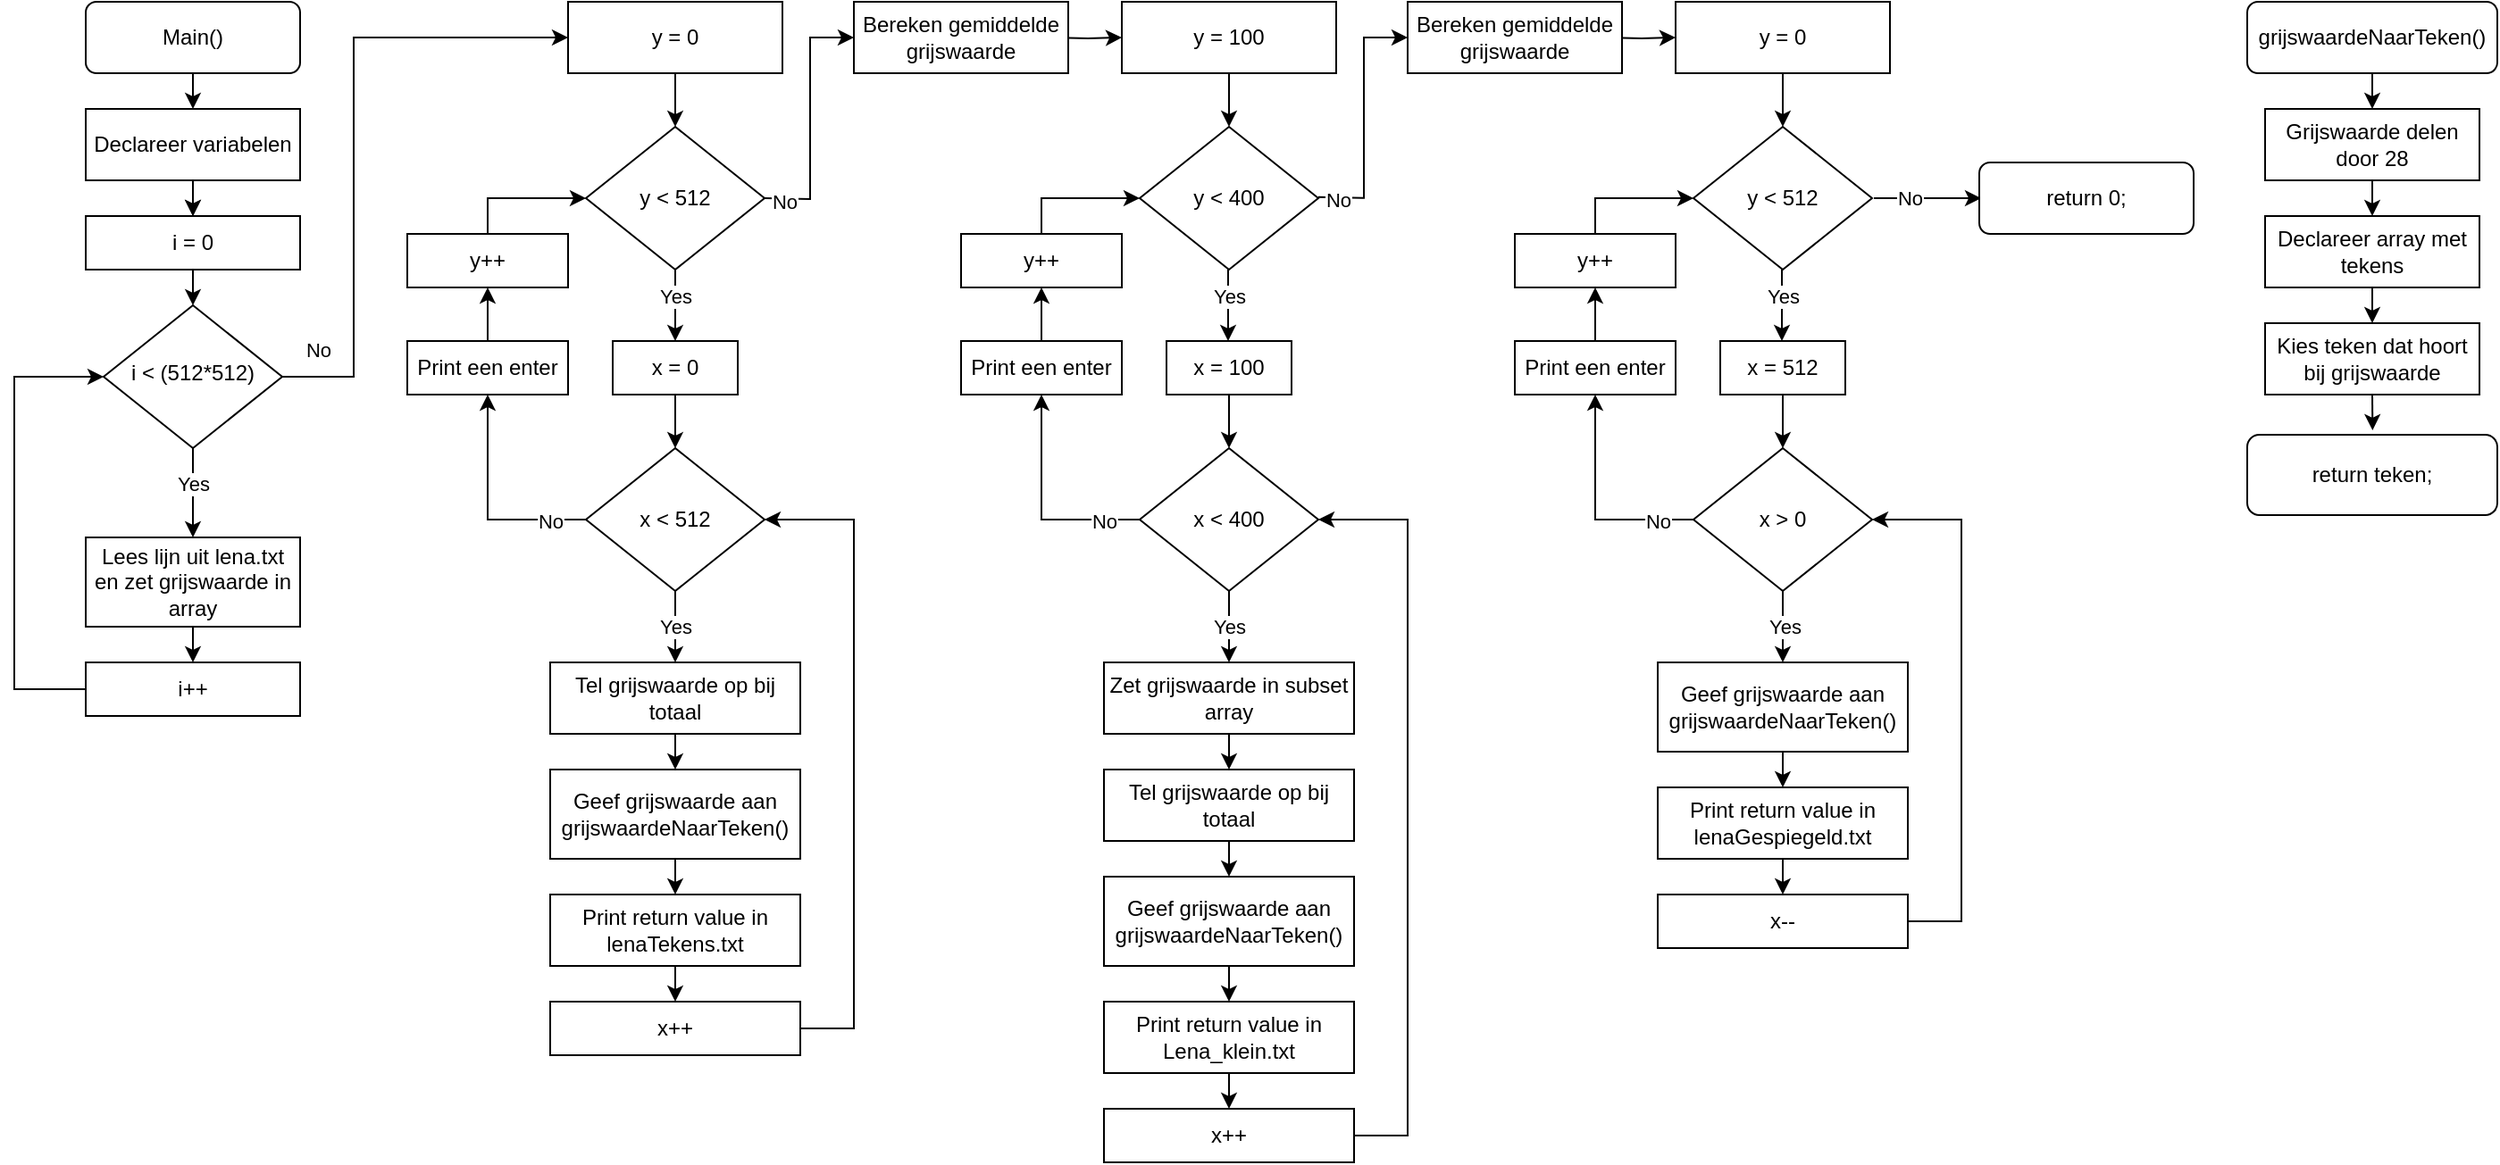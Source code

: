 <mxfile version="15.4.0" type="device"><diagram id="C5RBs43oDa-KdzZeNtuy" name="Page-1"><mxGraphModel dx="1487" dy="696" grid="1" gridSize="10" guides="1" tooltips="1" connect="1" arrows="1" fold="1" page="1" pageScale="1" pageWidth="827" pageHeight="1169" math="0" shadow="0"><root><mxCell id="WIyWlLk6GJQsqaUBKTNV-0"/><mxCell id="WIyWlLk6GJQsqaUBKTNV-1" parent="WIyWlLk6GJQsqaUBKTNV-0"/><mxCell id="X33FkrJ2hZKTqZkcmsgy-4" style="edgeStyle=orthogonalEdgeStyle;rounded=0;orthogonalLoop=1;jettySize=auto;html=1;exitX=0.5;exitY=1;exitDx=0;exitDy=0;entryX=0.5;entryY=0;entryDx=0;entryDy=0;" parent="WIyWlLk6GJQsqaUBKTNV-1" source="WIyWlLk6GJQsqaUBKTNV-3" target="X33FkrJ2hZKTqZkcmsgy-0" edge="1"><mxGeometry relative="1" as="geometry"/></mxCell><mxCell id="WIyWlLk6GJQsqaUBKTNV-3" value="Main()" style="rounded=1;whiteSpace=wrap;html=1;fontSize=12;glass=0;strokeWidth=1;shadow=0;" parent="WIyWlLk6GJQsqaUBKTNV-1" vertex="1"><mxGeometry x="160" y="10" width="120" height="40" as="geometry"/></mxCell><mxCell id="WIyWlLk6GJQsqaUBKTNV-6" value="i &amp;lt; (512*512)" style="rhombus;whiteSpace=wrap;html=1;shadow=0;fontFamily=Helvetica;fontSize=12;align=center;strokeWidth=1;spacing=6;spacingTop=-4;" parent="WIyWlLk6GJQsqaUBKTNV-1" vertex="1"><mxGeometry x="170" y="180" width="100" height="80" as="geometry"/></mxCell><mxCell id="X33FkrJ2hZKTqZkcmsgy-5" style="edgeStyle=orthogonalEdgeStyle;rounded=0;orthogonalLoop=1;jettySize=auto;html=1;exitX=0.5;exitY=1;exitDx=0;exitDy=0;entryX=0.5;entryY=0;entryDx=0;entryDy=0;" parent="WIyWlLk6GJQsqaUBKTNV-1" source="X33FkrJ2hZKTqZkcmsgy-0" edge="1"><mxGeometry relative="1" as="geometry"><mxPoint x="220" y="130" as="targetPoint"/></mxGeometry></mxCell><mxCell id="X33FkrJ2hZKTqZkcmsgy-0" value="Declareer variabelen" style="rounded=0;whiteSpace=wrap;html=1;" parent="WIyWlLk6GJQsqaUBKTNV-1" vertex="1"><mxGeometry x="160" y="70" width="120" height="40" as="geometry"/></mxCell><mxCell id="LI-frWaS5Mnc4wZ2a3xA-7" style="edgeStyle=orthogonalEdgeStyle;rounded=0;orthogonalLoop=1;jettySize=auto;html=1;exitX=0.5;exitY=1;exitDx=0;exitDy=0;entryX=0.5;entryY=0;entryDx=0;entryDy=0;" parent="WIyWlLk6GJQsqaUBKTNV-1" target="LI-frWaS5Mnc4wZ2a3xA-6" edge="1"><mxGeometry relative="1" as="geometry"><mxPoint x="220" y="110" as="sourcePoint"/></mxGeometry></mxCell><mxCell id="X33FkrJ2hZKTqZkcmsgy-16" style="edgeStyle=orthogonalEdgeStyle;rounded=0;orthogonalLoop=1;jettySize=auto;html=1;exitX=0;exitY=0.5;exitDx=0;exitDy=0;entryX=0;entryY=0.5;entryDx=0;entryDy=0;" parent="WIyWlLk6GJQsqaUBKTNV-1" source="X33FkrJ2hZKTqZkcmsgy-19" target="WIyWlLk6GJQsqaUBKTNV-6" edge="1"><mxGeometry relative="1" as="geometry"><mxPoint x="120" y="220" as="targetPoint"/><Array as="points"><mxPoint x="120" y="395"/><mxPoint x="120" y="220"/></Array></mxGeometry></mxCell><mxCell id="X33FkrJ2hZKTqZkcmsgy-20" style="edgeStyle=orthogonalEdgeStyle;rounded=0;orthogonalLoop=1;jettySize=auto;html=1;exitX=0.5;exitY=1;exitDx=0;exitDy=0;entryX=0.5;entryY=0;entryDx=0;entryDy=0;" parent="WIyWlLk6GJQsqaUBKTNV-1" source="X33FkrJ2hZKTqZkcmsgy-7" target="X33FkrJ2hZKTqZkcmsgy-19" edge="1"><mxGeometry relative="1" as="geometry"/></mxCell><mxCell id="X33FkrJ2hZKTqZkcmsgy-7" value="Lees lijn uit lena.txt en zet grijswaarde in array" style="rounded=0;whiteSpace=wrap;html=1;" parent="WIyWlLk6GJQsqaUBKTNV-1" vertex="1"><mxGeometry x="160" y="310" width="120" height="50" as="geometry"/></mxCell><mxCell id="X33FkrJ2hZKTqZkcmsgy-14" value="" style="endArrow=classic;html=1;rounded=0;edgeStyle=orthogonalEdgeStyle;entryX=0.5;entryY=0;entryDx=0;entryDy=0;exitX=0.5;exitY=1;exitDx=0;exitDy=0;" parent="WIyWlLk6GJQsqaUBKTNV-1" source="WIyWlLk6GJQsqaUBKTNV-6" target="X33FkrJ2hZKTqZkcmsgy-7" edge="1"><mxGeometry relative="1" as="geometry"><mxPoint x="130" y="290" as="sourcePoint"/><mxPoint x="230" y="290" as="targetPoint"/><Array as="points"/></mxGeometry></mxCell><mxCell id="X33FkrJ2hZKTqZkcmsgy-15" value="Yes" style="edgeLabel;resizable=0;html=1;align=center;verticalAlign=middle;" parent="X33FkrJ2hZKTqZkcmsgy-14" connectable="0" vertex="1"><mxGeometry relative="1" as="geometry"><mxPoint y="-5" as="offset"/></mxGeometry></mxCell><mxCell id="X33FkrJ2hZKTqZkcmsgy-19" value="i++" style="rounded=0;whiteSpace=wrap;html=1;" parent="WIyWlLk6GJQsqaUBKTNV-1" vertex="1"><mxGeometry x="160" y="380" width="120" height="30" as="geometry"/></mxCell><mxCell id="X33FkrJ2hZKTqZkcmsgy-24" value="y &amp;lt; 512" style="rhombus;whiteSpace=wrap;html=1;" parent="WIyWlLk6GJQsqaUBKTNV-1" vertex="1"><mxGeometry x="440" y="80" width="100" height="80" as="geometry"/></mxCell><mxCell id="X33FkrJ2hZKTqZkcmsgy-26" value="x &amp;lt; 512" style="rhombus;whiteSpace=wrap;html=1;" parent="WIyWlLk6GJQsqaUBKTNV-1" vertex="1"><mxGeometry x="440" y="260" width="100" height="80" as="geometry"/></mxCell><mxCell id="X33FkrJ2hZKTqZkcmsgy-27" value="" style="endArrow=classic;html=1;rounded=0;edgeStyle=orthogonalEdgeStyle;exitX=0.5;exitY=1;exitDx=0;exitDy=0;entryX=0.5;entryY=0;entryDx=0;entryDy=0;" parent="WIyWlLk6GJQsqaUBKTNV-1" source="X33FkrJ2hZKTqZkcmsgy-24" edge="1" target="9_YysTk1OAFGj3UEoxvX-0"><mxGeometry relative="1" as="geometry"><mxPoint x="489.41" y="170" as="sourcePoint"/><mxPoint x="489" y="190" as="targetPoint"/><Array as="points"/></mxGeometry></mxCell><mxCell id="X33FkrJ2hZKTqZkcmsgy-28" value="Yes" style="edgeLabel;resizable=0;html=1;align=center;verticalAlign=middle;" parent="X33FkrJ2hZKTqZkcmsgy-27" connectable="0" vertex="1"><mxGeometry relative="1" as="geometry"><mxPoint y="-5" as="offset"/></mxGeometry></mxCell><mxCell id="X33FkrJ2hZKTqZkcmsgy-33" style="edgeStyle=orthogonalEdgeStyle;rounded=0;orthogonalLoop=1;jettySize=auto;html=1;exitX=0.5;exitY=1;exitDx=0;exitDy=0;entryX=0.5;entryY=0;entryDx=0;entryDy=0;" parent="WIyWlLk6GJQsqaUBKTNV-1" source="X33FkrJ2hZKTqZkcmsgy-29" edge="1"><mxGeometry relative="1" as="geometry"><mxPoint x="490" y="440" as="targetPoint"/></mxGeometry></mxCell><mxCell id="X33FkrJ2hZKTqZkcmsgy-29" value="Tel grijswaarde op bij totaal" style="rounded=0;whiteSpace=wrap;html=1;" parent="WIyWlLk6GJQsqaUBKTNV-1" vertex="1"><mxGeometry x="420" y="380" width="140" height="40" as="geometry"/></mxCell><mxCell id="X33FkrJ2hZKTqZkcmsgy-35" style="edgeStyle=orthogonalEdgeStyle;rounded=0;orthogonalLoop=1;jettySize=auto;html=1;exitX=0.5;exitY=1;exitDx=0;exitDy=0;entryX=0.5;entryY=0;entryDx=0;entryDy=0;" parent="WIyWlLk6GJQsqaUBKTNV-1" target="X33FkrJ2hZKTqZkcmsgy-34" edge="1"><mxGeometry relative="1" as="geometry"><mxPoint x="490" y="490" as="sourcePoint"/></mxGeometry></mxCell><mxCell id="X33FkrJ2hZKTqZkcmsgy-30" value="Geef grijswaarde aan grijswaardeNaarTeken()" style="rounded=0;whiteSpace=wrap;html=1;" parent="WIyWlLk6GJQsqaUBKTNV-1" vertex="1"><mxGeometry x="420" y="440" width="140" height="50" as="geometry"/></mxCell><mxCell id="X33FkrJ2hZKTqZkcmsgy-37" style="edgeStyle=orthogonalEdgeStyle;rounded=0;orthogonalLoop=1;jettySize=auto;html=1;exitX=0.5;exitY=1;exitDx=0;exitDy=0;entryX=0.5;entryY=0;entryDx=0;entryDy=0;" parent="WIyWlLk6GJQsqaUBKTNV-1" source="X33FkrJ2hZKTqZkcmsgy-34" target="X33FkrJ2hZKTqZkcmsgy-36" edge="1"><mxGeometry relative="1" as="geometry"/></mxCell><mxCell id="X33FkrJ2hZKTqZkcmsgy-34" value="Print return value in lenaTekens.txt" style="rounded=0;whiteSpace=wrap;html=1;" parent="WIyWlLk6GJQsqaUBKTNV-1" vertex="1"><mxGeometry x="420" y="510" width="140" height="40" as="geometry"/></mxCell><mxCell id="X33FkrJ2hZKTqZkcmsgy-38" style="edgeStyle=orthogonalEdgeStyle;rounded=0;orthogonalLoop=1;jettySize=auto;html=1;exitX=1;exitY=0.5;exitDx=0;exitDy=0;entryX=1;entryY=0.5;entryDx=0;entryDy=0;" parent="WIyWlLk6GJQsqaUBKTNV-1" source="X33FkrJ2hZKTqZkcmsgy-36" target="X33FkrJ2hZKTqZkcmsgy-26" edge="1"><mxGeometry relative="1" as="geometry"><Array as="points"><mxPoint x="590" y="585"/><mxPoint x="590" y="300"/></Array></mxGeometry></mxCell><mxCell id="X33FkrJ2hZKTqZkcmsgy-36" value="x++" style="rounded=0;whiteSpace=wrap;html=1;" parent="WIyWlLk6GJQsqaUBKTNV-1" vertex="1"><mxGeometry x="420" y="570" width="140" height="30" as="geometry"/></mxCell><mxCell id="X33FkrJ2hZKTqZkcmsgy-39" value="" style="endArrow=classic;html=1;rounded=0;edgeStyle=orthogonalEdgeStyle;exitX=0.5;exitY=1;exitDx=0;exitDy=0;entryX=0.5;entryY=0;entryDx=0;entryDy=0;" parent="WIyWlLk6GJQsqaUBKTNV-1" source="X33FkrJ2hZKTqZkcmsgy-26" target="X33FkrJ2hZKTqZkcmsgy-29" edge="1"><mxGeometry relative="1" as="geometry"><mxPoint x="390" y="370" as="sourcePoint"/><mxPoint x="490" y="370" as="targetPoint"/><Array as="points"/></mxGeometry></mxCell><mxCell id="X33FkrJ2hZKTqZkcmsgy-40" value="Yes" style="edgeLabel;resizable=0;html=1;align=center;verticalAlign=middle;" parent="X33FkrJ2hZKTqZkcmsgy-39" connectable="0" vertex="1"><mxGeometry relative="1" as="geometry"/></mxCell><mxCell id="9_YysTk1OAFGj3UEoxvX-1" style="edgeStyle=orthogonalEdgeStyle;rounded=0;orthogonalLoop=1;jettySize=auto;html=1;exitX=0.5;exitY=0;exitDx=0;exitDy=0;entryX=0.5;entryY=1;entryDx=0;entryDy=0;" edge="1" parent="WIyWlLk6GJQsqaUBKTNV-1" source="X33FkrJ2hZKTqZkcmsgy-46" target="X33FkrJ2hZKTqZkcmsgy-50"><mxGeometry relative="1" as="geometry"/></mxCell><mxCell id="X33FkrJ2hZKTqZkcmsgy-46" value="Print een enter" style="rounded=0;whiteSpace=wrap;html=1;" parent="WIyWlLk6GJQsqaUBKTNV-1" vertex="1"><mxGeometry x="340" y="200" width="90" height="30" as="geometry"/></mxCell><mxCell id="X33FkrJ2hZKTqZkcmsgy-47" value="" style="endArrow=classic;html=1;rounded=0;edgeStyle=orthogonalEdgeStyle;entryX=0.5;entryY=1;entryDx=0;entryDy=0;exitX=0;exitY=0.5;exitDx=0;exitDy=0;" parent="WIyWlLk6GJQsqaUBKTNV-1" source="X33FkrJ2hZKTqZkcmsgy-26" target="X33FkrJ2hZKTqZkcmsgy-46" edge="1"><mxGeometry relative="1" as="geometry"><mxPoint x="320" y="320" as="sourcePoint"/><mxPoint x="415" y="270" as="targetPoint"/></mxGeometry></mxCell><mxCell id="X33FkrJ2hZKTqZkcmsgy-48" value="No" style="edgeLabel;resizable=0;html=1;align=center;verticalAlign=middle;" parent="X33FkrJ2hZKTqZkcmsgy-47" connectable="0" vertex="1"><mxGeometry relative="1" as="geometry"><mxPoint x="35" y="8" as="offset"/></mxGeometry></mxCell><mxCell id="9_YysTk1OAFGj3UEoxvX-2" style="edgeStyle=orthogonalEdgeStyle;rounded=0;orthogonalLoop=1;jettySize=auto;html=1;exitX=0.5;exitY=0;exitDx=0;exitDy=0;entryX=0;entryY=0.5;entryDx=0;entryDy=0;" edge="1" parent="WIyWlLk6GJQsqaUBKTNV-1" source="X33FkrJ2hZKTqZkcmsgy-50" target="X33FkrJ2hZKTqZkcmsgy-24"><mxGeometry relative="1" as="geometry"><Array as="points"><mxPoint x="385" y="120"/></Array></mxGeometry></mxCell><mxCell id="X33FkrJ2hZKTqZkcmsgy-50" value="y++" style="rounded=0;whiteSpace=wrap;html=1;" parent="WIyWlLk6GJQsqaUBKTNV-1" vertex="1"><mxGeometry x="340" y="140" width="90" height="30" as="geometry"/></mxCell><mxCell id="LI-frWaS5Mnc4wZ2a3xA-3" style="edgeStyle=orthogonalEdgeStyle;rounded=0;orthogonalLoop=1;jettySize=auto;html=1;exitX=1;exitY=0.5;exitDx=0;exitDy=0;entryX=0;entryY=0.5;entryDx=0;entryDy=0;" parent="WIyWlLk6GJQsqaUBKTNV-1" target="X33FkrJ2hZKTqZkcmsgy-79" edge="1"><mxGeometry relative="1" as="geometry"><mxPoint x="700" y="30" as="sourcePoint"/></mxGeometry></mxCell><mxCell id="X33FkrJ2hZKTqZkcmsgy-51" value="Bereken gemiddelde grijswaarde" style="rounded=0;whiteSpace=wrap;html=1;" parent="WIyWlLk6GJQsqaUBKTNV-1" vertex="1"><mxGeometry x="590" y="10" width="120" height="40" as="geometry"/></mxCell><mxCell id="X33FkrJ2hZKTqZkcmsgy-53" value="" style="endArrow=classic;html=1;rounded=0;edgeStyle=orthogonalEdgeStyle;entryX=0;entryY=0.5;entryDx=0;entryDy=0;" parent="WIyWlLk6GJQsqaUBKTNV-1" target="X33FkrJ2hZKTqZkcmsgy-51" edge="1"><mxGeometry relative="1" as="geometry"><mxPoint x="540" y="120" as="sourcePoint"/><mxPoint x="590.0" y="90.59" as="targetPoint"/></mxGeometry></mxCell><mxCell id="X33FkrJ2hZKTqZkcmsgy-54" value="No" style="edgeLabel;resizable=0;html=1;align=center;verticalAlign=middle;" parent="X33FkrJ2hZKTqZkcmsgy-53" connectable="0" vertex="1"><mxGeometry relative="1" as="geometry"><mxPoint x="-15" y="46" as="offset"/></mxGeometry></mxCell><mxCell id="X33FkrJ2hZKTqZkcmsgy-57" value="y &amp;lt; 400" style="rhombus;whiteSpace=wrap;html=1;" parent="WIyWlLk6GJQsqaUBKTNV-1" vertex="1"><mxGeometry x="750" y="80" width="100" height="80" as="geometry"/></mxCell><mxCell id="X33FkrJ2hZKTqZkcmsgy-58" value="x &amp;lt; 400" style="rhombus;whiteSpace=wrap;html=1;" parent="WIyWlLk6GJQsqaUBKTNV-1" vertex="1"><mxGeometry x="750" y="260" width="100" height="80" as="geometry"/></mxCell><mxCell id="X33FkrJ2hZKTqZkcmsgy-61" style="edgeStyle=orthogonalEdgeStyle;rounded=0;orthogonalLoop=1;jettySize=auto;html=1;exitX=0.5;exitY=1;exitDx=0;exitDy=0;entryX=0.5;entryY=0;entryDx=0;entryDy=0;" parent="WIyWlLk6GJQsqaUBKTNV-1" source="X33FkrJ2hZKTqZkcmsgy-62" edge="1"><mxGeometry relative="1" as="geometry"><mxPoint x="800" y="500" as="targetPoint"/></mxGeometry></mxCell><mxCell id="X33FkrJ2hZKTqZkcmsgy-62" value="Tel grijswaarde op bij totaal" style="rounded=0;whiteSpace=wrap;html=1;" parent="WIyWlLk6GJQsqaUBKTNV-1" vertex="1"><mxGeometry x="730" y="440" width="140" height="40" as="geometry"/></mxCell><mxCell id="X33FkrJ2hZKTqZkcmsgy-63" style="edgeStyle=orthogonalEdgeStyle;rounded=0;orthogonalLoop=1;jettySize=auto;html=1;exitX=0.5;exitY=1;exitDx=0;exitDy=0;entryX=0.5;entryY=0;entryDx=0;entryDy=0;" parent="WIyWlLk6GJQsqaUBKTNV-1" target="X33FkrJ2hZKTqZkcmsgy-66" edge="1"><mxGeometry relative="1" as="geometry"><mxPoint x="800" y="550" as="sourcePoint"/></mxGeometry></mxCell><mxCell id="X33FkrJ2hZKTqZkcmsgy-64" value="Geef grijswaarde aan grijswaardeNaarTeken()" style="rounded=0;whiteSpace=wrap;html=1;" parent="WIyWlLk6GJQsqaUBKTNV-1" vertex="1"><mxGeometry x="730" y="500" width="140" height="50" as="geometry"/></mxCell><mxCell id="X33FkrJ2hZKTqZkcmsgy-65" style="edgeStyle=orthogonalEdgeStyle;rounded=0;orthogonalLoop=1;jettySize=auto;html=1;exitX=0.5;exitY=1;exitDx=0;exitDy=0;entryX=0.5;entryY=0;entryDx=0;entryDy=0;" parent="WIyWlLk6GJQsqaUBKTNV-1" source="X33FkrJ2hZKTqZkcmsgy-66" target="X33FkrJ2hZKTqZkcmsgy-68" edge="1"><mxGeometry relative="1" as="geometry"/></mxCell><mxCell id="X33FkrJ2hZKTqZkcmsgy-66" value="Print return value in Lena_klein.txt" style="rounded=0;whiteSpace=wrap;html=1;" parent="WIyWlLk6GJQsqaUBKTNV-1" vertex="1"><mxGeometry x="730" y="570" width="140" height="40" as="geometry"/></mxCell><mxCell id="X33FkrJ2hZKTqZkcmsgy-67" style="edgeStyle=orthogonalEdgeStyle;rounded=0;orthogonalLoop=1;jettySize=auto;html=1;exitX=1;exitY=0.5;exitDx=0;exitDy=0;entryX=1;entryY=0.5;entryDx=0;entryDy=0;" parent="WIyWlLk6GJQsqaUBKTNV-1" source="X33FkrJ2hZKTqZkcmsgy-68" target="X33FkrJ2hZKTqZkcmsgy-58" edge="1"><mxGeometry relative="1" as="geometry"><Array as="points"><mxPoint x="900" y="645"/><mxPoint x="900" y="300"/></Array></mxGeometry></mxCell><mxCell id="X33FkrJ2hZKTqZkcmsgy-68" value="x++" style="rounded=0;whiteSpace=wrap;html=1;" parent="WIyWlLk6GJQsqaUBKTNV-1" vertex="1"><mxGeometry x="730" y="630" width="140" height="30" as="geometry"/></mxCell><mxCell id="X33FkrJ2hZKTqZkcmsgy-69" value="" style="endArrow=classic;html=1;rounded=0;edgeStyle=orthogonalEdgeStyle;exitX=0.5;exitY=1;exitDx=0;exitDy=0;entryX=0.5;entryY=0;entryDx=0;entryDy=0;" parent="WIyWlLk6GJQsqaUBKTNV-1" source="X33FkrJ2hZKTqZkcmsgy-58" target="X33FkrJ2hZKTqZkcmsgy-81" edge="1"><mxGeometry relative="1" as="geometry"><mxPoint x="700" y="370" as="sourcePoint"/><mxPoint x="800" y="370" as="targetPoint"/><Array as="points"/></mxGeometry></mxCell><mxCell id="X33FkrJ2hZKTqZkcmsgy-70" value="Yes" style="edgeLabel;resizable=0;html=1;align=center;verticalAlign=middle;" parent="X33FkrJ2hZKTqZkcmsgy-69" connectable="0" vertex="1"><mxGeometry relative="1" as="geometry"/></mxCell><mxCell id="9_YysTk1OAFGj3UEoxvX-9" style="edgeStyle=orthogonalEdgeStyle;rounded=0;orthogonalLoop=1;jettySize=auto;html=1;exitX=0.5;exitY=0;exitDx=0;exitDy=0;entryX=0.5;entryY=1;entryDx=0;entryDy=0;" edge="1" parent="WIyWlLk6GJQsqaUBKTNV-1" source="X33FkrJ2hZKTqZkcmsgy-72" target="X33FkrJ2hZKTqZkcmsgy-75"><mxGeometry relative="1" as="geometry"/></mxCell><mxCell id="X33FkrJ2hZKTqZkcmsgy-72" value="Print een enter" style="rounded=0;whiteSpace=wrap;html=1;" parent="WIyWlLk6GJQsqaUBKTNV-1" vertex="1"><mxGeometry x="650" y="200" width="90" height="30" as="geometry"/></mxCell><mxCell id="X33FkrJ2hZKTqZkcmsgy-73" value="" style="endArrow=classic;html=1;rounded=0;edgeStyle=orthogonalEdgeStyle;entryX=0.5;entryY=1;entryDx=0;entryDy=0;exitX=0;exitY=0.5;exitDx=0;exitDy=0;" parent="WIyWlLk6GJQsqaUBKTNV-1" source="X33FkrJ2hZKTqZkcmsgy-58" target="X33FkrJ2hZKTqZkcmsgy-72" edge="1"><mxGeometry relative="1" as="geometry"><mxPoint x="630" y="320" as="sourcePoint"/><mxPoint x="730" y="320" as="targetPoint"/></mxGeometry></mxCell><mxCell id="X33FkrJ2hZKTqZkcmsgy-74" value="No" style="edgeLabel;resizable=0;html=1;align=center;verticalAlign=middle;" parent="X33FkrJ2hZKTqZkcmsgy-73" connectable="0" vertex="1"><mxGeometry relative="1" as="geometry"><mxPoint x="35" y="8" as="offset"/></mxGeometry></mxCell><mxCell id="9_YysTk1OAFGj3UEoxvX-10" style="edgeStyle=orthogonalEdgeStyle;rounded=0;orthogonalLoop=1;jettySize=auto;html=1;exitX=0.5;exitY=0;exitDx=0;exitDy=0;entryX=0;entryY=0.5;entryDx=0;entryDy=0;" edge="1" parent="WIyWlLk6GJQsqaUBKTNV-1" source="X33FkrJ2hZKTqZkcmsgy-75" target="X33FkrJ2hZKTqZkcmsgy-57"><mxGeometry relative="1" as="geometry"/></mxCell><mxCell id="X33FkrJ2hZKTqZkcmsgy-75" value="y++" style="rounded=0;whiteSpace=wrap;html=1;" parent="WIyWlLk6GJQsqaUBKTNV-1" vertex="1"><mxGeometry x="650" y="140" width="90" height="30" as="geometry"/></mxCell><mxCell id="X33FkrJ2hZKTqZkcmsgy-76" value="" style="endArrow=classic;html=1;rounded=0;edgeStyle=orthogonalEdgeStyle;entryX=0;entryY=0.5;entryDx=0;entryDy=0;" parent="WIyWlLk6GJQsqaUBKTNV-1" target="X33FkrJ2hZKTqZkcmsgy-83" edge="1"><mxGeometry relative="1" as="geometry"><mxPoint x="850" y="119.41" as="sourcePoint"/><mxPoint x="900.0" y="120" as="targetPoint"/></mxGeometry></mxCell><mxCell id="X33FkrJ2hZKTqZkcmsgy-77" value="No" style="edgeLabel;resizable=0;html=1;align=center;verticalAlign=middle;" parent="X33FkrJ2hZKTqZkcmsgy-76" connectable="0" vertex="1"><mxGeometry relative="1" as="geometry"><mxPoint x="-15" y="45" as="offset"/></mxGeometry></mxCell><mxCell id="9_YysTk1OAFGj3UEoxvX-6" style="edgeStyle=orthogonalEdgeStyle;rounded=0;orthogonalLoop=1;jettySize=auto;html=1;exitX=0.5;exitY=1;exitDx=0;exitDy=0;entryX=0.5;entryY=0;entryDx=0;entryDy=0;" edge="1" parent="WIyWlLk6GJQsqaUBKTNV-1" source="X33FkrJ2hZKTqZkcmsgy-79" target="X33FkrJ2hZKTqZkcmsgy-57"><mxGeometry relative="1" as="geometry"/></mxCell><mxCell id="X33FkrJ2hZKTqZkcmsgy-79" value="y = 100" style="rounded=0;whiteSpace=wrap;html=1;" parent="WIyWlLk6GJQsqaUBKTNV-1" vertex="1"><mxGeometry x="740" y="10" width="120" height="40" as="geometry"/></mxCell><mxCell id="LI-frWaS5Mnc4wZ2a3xA-0" style="edgeStyle=orthogonalEdgeStyle;rounded=0;orthogonalLoop=1;jettySize=auto;html=1;exitX=0.5;exitY=1;exitDx=0;exitDy=0;entryX=0.5;entryY=0;entryDx=0;entryDy=0;" parent="WIyWlLk6GJQsqaUBKTNV-1" source="X33FkrJ2hZKTqZkcmsgy-80" target="X33FkrJ2hZKTqZkcmsgy-24" edge="1"><mxGeometry relative="1" as="geometry"/></mxCell><mxCell id="X33FkrJ2hZKTqZkcmsgy-80" value="y = 0" style="rounded=0;whiteSpace=wrap;html=1;" parent="WIyWlLk6GJQsqaUBKTNV-1" vertex="1"><mxGeometry x="430" y="10" width="120" height="40" as="geometry"/></mxCell><mxCell id="X33FkrJ2hZKTqZkcmsgy-82" style="edgeStyle=orthogonalEdgeStyle;rounded=0;orthogonalLoop=1;jettySize=auto;html=1;exitX=0.5;exitY=1;exitDx=0;exitDy=0;entryX=0.5;entryY=0;entryDx=0;entryDy=0;" parent="WIyWlLk6GJQsqaUBKTNV-1" source="X33FkrJ2hZKTqZkcmsgy-81" target="X33FkrJ2hZKTqZkcmsgy-62" edge="1"><mxGeometry relative="1" as="geometry"/></mxCell><mxCell id="X33FkrJ2hZKTqZkcmsgy-81" value="Zet grijswaarde in subset array" style="rounded=0;whiteSpace=wrap;html=1;" parent="WIyWlLk6GJQsqaUBKTNV-1" vertex="1"><mxGeometry x="730" y="380" width="140" height="40" as="geometry"/></mxCell><mxCell id="LI-frWaS5Mnc4wZ2a3xA-2" style="edgeStyle=orthogonalEdgeStyle;rounded=0;orthogonalLoop=1;jettySize=auto;html=1;exitX=1;exitY=0.5;exitDx=0;exitDy=0;entryX=0;entryY=0.5;entryDx=0;entryDy=0;" parent="WIyWlLk6GJQsqaUBKTNV-1" target="X33FkrJ2hZKTqZkcmsgy-86" edge="1"><mxGeometry relative="1" as="geometry"><mxPoint x="1010" y="30" as="sourcePoint"/></mxGeometry></mxCell><mxCell id="X33FkrJ2hZKTqZkcmsgy-83" value="Bereken gemiddelde grijswaarde" style="rounded=0;whiteSpace=wrap;html=1;" parent="WIyWlLk6GJQsqaUBKTNV-1" vertex="1"><mxGeometry x="900" y="10" width="120" height="40" as="geometry"/></mxCell><mxCell id="X33FkrJ2hZKTqZkcmsgy-110" style="edgeStyle=orthogonalEdgeStyle;rounded=0;orthogonalLoop=1;jettySize=auto;html=1;exitX=0.5;exitY=1;exitDx=0;exitDy=0;" parent="WIyWlLk6GJQsqaUBKTNV-1" source="X33FkrJ2hZKTqZkcmsgy-86" target="X33FkrJ2hZKTqZkcmsgy-88" edge="1"><mxGeometry relative="1" as="geometry"/></mxCell><mxCell id="X33FkrJ2hZKTqZkcmsgy-86" value="y = 0" style="rounded=0;whiteSpace=wrap;html=1;" parent="WIyWlLk6GJQsqaUBKTNV-1" vertex="1"><mxGeometry x="1050" y="10" width="120" height="40" as="geometry"/></mxCell><mxCell id="X33FkrJ2hZKTqZkcmsgy-88" value="y &amp;lt; 512" style="rhombus;whiteSpace=wrap;html=1;" parent="WIyWlLk6GJQsqaUBKTNV-1" vertex="1"><mxGeometry x="1060" y="80" width="100" height="80" as="geometry"/></mxCell><mxCell id="X33FkrJ2hZKTqZkcmsgy-89" value="x &amp;gt; 0" style="rhombus;whiteSpace=wrap;html=1;" parent="WIyWlLk6GJQsqaUBKTNV-1" vertex="1"><mxGeometry x="1060" y="260" width="100" height="80" as="geometry"/></mxCell><mxCell id="X33FkrJ2hZKTqZkcmsgy-94" style="edgeStyle=orthogonalEdgeStyle;rounded=0;orthogonalLoop=1;jettySize=auto;html=1;exitX=0.5;exitY=1;exitDx=0;exitDy=0;entryX=0.5;entryY=0;entryDx=0;entryDy=0;" parent="WIyWlLk6GJQsqaUBKTNV-1" target="X33FkrJ2hZKTqZkcmsgy-97" edge="1"><mxGeometry relative="1" as="geometry"><mxPoint x="1110" y="430" as="sourcePoint"/></mxGeometry></mxCell><mxCell id="X33FkrJ2hZKTqZkcmsgy-95" value="Geef grijswaarde aan grijswaardeNaarTeken()" style="rounded=0;whiteSpace=wrap;html=1;" parent="WIyWlLk6GJQsqaUBKTNV-1" vertex="1"><mxGeometry x="1040" y="380" width="140" height="50" as="geometry"/></mxCell><mxCell id="X33FkrJ2hZKTqZkcmsgy-96" style="edgeStyle=orthogonalEdgeStyle;rounded=0;orthogonalLoop=1;jettySize=auto;html=1;exitX=0.5;exitY=1;exitDx=0;exitDy=0;entryX=0.5;entryY=0;entryDx=0;entryDy=0;" parent="WIyWlLk6GJQsqaUBKTNV-1" source="X33FkrJ2hZKTqZkcmsgy-97" target="X33FkrJ2hZKTqZkcmsgy-99" edge="1"><mxGeometry relative="1" as="geometry"/></mxCell><mxCell id="X33FkrJ2hZKTqZkcmsgy-97" value="Print return value in lenaGespiegeld.txt" style="rounded=0;whiteSpace=wrap;html=1;" parent="WIyWlLk6GJQsqaUBKTNV-1" vertex="1"><mxGeometry x="1040" y="450" width="140" height="40" as="geometry"/></mxCell><mxCell id="X33FkrJ2hZKTqZkcmsgy-98" style="edgeStyle=orthogonalEdgeStyle;rounded=0;orthogonalLoop=1;jettySize=auto;html=1;exitX=1;exitY=0.5;exitDx=0;exitDy=0;entryX=1;entryY=0.5;entryDx=0;entryDy=0;" parent="WIyWlLk6GJQsqaUBKTNV-1" source="X33FkrJ2hZKTqZkcmsgy-99" target="X33FkrJ2hZKTqZkcmsgy-89" edge="1"><mxGeometry relative="1" as="geometry"><Array as="points"><mxPoint x="1210" y="525"/><mxPoint x="1210" y="300"/></Array></mxGeometry></mxCell><mxCell id="X33FkrJ2hZKTqZkcmsgy-99" value="x--" style="rounded=0;whiteSpace=wrap;html=1;" parent="WIyWlLk6GJQsqaUBKTNV-1" vertex="1"><mxGeometry x="1040" y="510" width="140" height="30" as="geometry"/></mxCell><mxCell id="X33FkrJ2hZKTqZkcmsgy-100" value="" style="endArrow=classic;html=1;rounded=0;edgeStyle=orthogonalEdgeStyle;exitX=0.5;exitY=1;exitDx=0;exitDy=0;entryX=0.5;entryY=0;entryDx=0;entryDy=0;" parent="WIyWlLk6GJQsqaUBKTNV-1" source="X33FkrJ2hZKTqZkcmsgy-89" edge="1"><mxGeometry relative="1" as="geometry"><mxPoint x="1010" y="370" as="sourcePoint"/><mxPoint x="1110" y="380" as="targetPoint"/><Array as="points"/></mxGeometry></mxCell><mxCell id="X33FkrJ2hZKTqZkcmsgy-101" value="Yes" style="edgeLabel;resizable=0;html=1;align=center;verticalAlign=middle;" parent="X33FkrJ2hZKTqZkcmsgy-100" connectable="0" vertex="1"><mxGeometry relative="1" as="geometry"/></mxCell><mxCell id="9_YysTk1OAFGj3UEoxvX-17" style="edgeStyle=orthogonalEdgeStyle;rounded=0;orthogonalLoop=1;jettySize=auto;html=1;exitX=0.5;exitY=0;exitDx=0;exitDy=0;entryX=0.5;entryY=1;entryDx=0;entryDy=0;" edge="1" parent="WIyWlLk6GJQsqaUBKTNV-1" source="X33FkrJ2hZKTqZkcmsgy-103" target="X33FkrJ2hZKTqZkcmsgy-106"><mxGeometry relative="1" as="geometry"/></mxCell><mxCell id="X33FkrJ2hZKTqZkcmsgy-103" value="Print een enter" style="rounded=0;whiteSpace=wrap;html=1;" parent="WIyWlLk6GJQsqaUBKTNV-1" vertex="1"><mxGeometry x="960" y="200" width="90" height="30" as="geometry"/></mxCell><mxCell id="X33FkrJ2hZKTqZkcmsgy-104" value="" style="endArrow=classic;html=1;rounded=0;edgeStyle=orthogonalEdgeStyle;entryX=0.5;entryY=1;entryDx=0;entryDy=0;exitX=0;exitY=0.5;exitDx=0;exitDy=0;" parent="WIyWlLk6GJQsqaUBKTNV-1" source="X33FkrJ2hZKTqZkcmsgy-89" target="X33FkrJ2hZKTqZkcmsgy-103" edge="1"><mxGeometry relative="1" as="geometry"><mxPoint x="940" y="320" as="sourcePoint"/><mxPoint x="1035" y="270" as="targetPoint"/></mxGeometry></mxCell><mxCell id="X33FkrJ2hZKTqZkcmsgy-105" value="No" style="edgeLabel;resizable=0;html=1;align=center;verticalAlign=middle;" parent="X33FkrJ2hZKTqZkcmsgy-104" connectable="0" vertex="1"><mxGeometry relative="1" as="geometry"><mxPoint x="35" y="8" as="offset"/></mxGeometry></mxCell><mxCell id="9_YysTk1OAFGj3UEoxvX-16" style="edgeStyle=orthogonalEdgeStyle;rounded=0;orthogonalLoop=1;jettySize=auto;html=1;exitX=0.5;exitY=0;exitDx=0;exitDy=0;entryX=0;entryY=0.5;entryDx=0;entryDy=0;" edge="1" parent="WIyWlLk6GJQsqaUBKTNV-1" source="X33FkrJ2hZKTqZkcmsgy-106" target="X33FkrJ2hZKTqZkcmsgy-88"><mxGeometry relative="1" as="geometry"/></mxCell><mxCell id="X33FkrJ2hZKTqZkcmsgy-106" value="y++" style="rounded=0;whiteSpace=wrap;html=1;" parent="WIyWlLk6GJQsqaUBKTNV-1" vertex="1"><mxGeometry x="960" y="140" width="90" height="30" as="geometry"/></mxCell><mxCell id="X33FkrJ2hZKTqZkcmsgy-112" value="" style="endArrow=classic;html=1;rounded=0;edgeStyle=orthogonalEdgeStyle;" parent="WIyWlLk6GJQsqaUBKTNV-1" edge="1"><mxGeometry relative="1" as="geometry"><mxPoint x="1161" y="120" as="sourcePoint"/><mxPoint x="1221" y="120" as="targetPoint"/></mxGeometry></mxCell><mxCell id="X33FkrJ2hZKTqZkcmsgy-113" value="No" style="edgeLabel;resizable=0;html=1;align=center;verticalAlign=middle;" parent="X33FkrJ2hZKTqZkcmsgy-112" connectable="0" vertex="1"><mxGeometry relative="1" as="geometry"><mxPoint x="-10" as="offset"/></mxGeometry></mxCell><mxCell id="X33FkrJ2hZKTqZkcmsgy-114" value="return 0;" style="rounded=1;whiteSpace=wrap;html=1;" parent="WIyWlLk6GJQsqaUBKTNV-1" vertex="1"><mxGeometry x="1220" y="100" width="120" height="40" as="geometry"/></mxCell><mxCell id="X33FkrJ2hZKTqZkcmsgy-118" style="edgeStyle=orthogonalEdgeStyle;rounded=0;orthogonalLoop=1;jettySize=auto;html=1;exitX=0.5;exitY=1;exitDx=0;exitDy=0;entryX=0.5;entryY=0;entryDx=0;entryDy=0;" parent="WIyWlLk6GJQsqaUBKTNV-1" source="X33FkrJ2hZKTqZkcmsgy-116" target="X33FkrJ2hZKTqZkcmsgy-117" edge="1"><mxGeometry relative="1" as="geometry"/></mxCell><mxCell id="X33FkrJ2hZKTqZkcmsgy-116" value="grijswaardeNaarTeken()" style="rounded=1;whiteSpace=wrap;html=1;" parent="WIyWlLk6GJQsqaUBKTNV-1" vertex="1"><mxGeometry x="1370" y="10" width="140" height="40" as="geometry"/></mxCell><mxCell id="X33FkrJ2hZKTqZkcmsgy-120" style="edgeStyle=orthogonalEdgeStyle;rounded=0;orthogonalLoop=1;jettySize=auto;html=1;exitX=0.5;exitY=1;exitDx=0;exitDy=0;entryX=0.5;entryY=0;entryDx=0;entryDy=0;" parent="WIyWlLk6GJQsqaUBKTNV-1" source="X33FkrJ2hZKTqZkcmsgy-117" target="X33FkrJ2hZKTqZkcmsgy-119" edge="1"><mxGeometry relative="1" as="geometry"/></mxCell><mxCell id="X33FkrJ2hZKTqZkcmsgy-117" value="Grijswaarde delen door 28" style="rounded=0;whiteSpace=wrap;html=1;" parent="WIyWlLk6GJQsqaUBKTNV-1" vertex="1"><mxGeometry x="1380" y="70" width="120" height="40" as="geometry"/></mxCell><mxCell id="X33FkrJ2hZKTqZkcmsgy-124" style="edgeStyle=orthogonalEdgeStyle;rounded=0;orthogonalLoop=1;jettySize=auto;html=1;exitX=0.5;exitY=1;exitDx=0;exitDy=0;entryX=0.5;entryY=0;entryDx=0;entryDy=0;" parent="WIyWlLk6GJQsqaUBKTNV-1" source="X33FkrJ2hZKTqZkcmsgy-119" target="X33FkrJ2hZKTqZkcmsgy-123" edge="1"><mxGeometry relative="1" as="geometry"/></mxCell><mxCell id="X33FkrJ2hZKTqZkcmsgy-119" value="Declareer array met tekens" style="rounded=0;whiteSpace=wrap;html=1;" parent="WIyWlLk6GJQsqaUBKTNV-1" vertex="1"><mxGeometry x="1380" y="130" width="120" height="40" as="geometry"/></mxCell><mxCell id="X33FkrJ2hZKTqZkcmsgy-121" value="return teken;" style="rounded=1;whiteSpace=wrap;html=1;" parent="WIyWlLk6GJQsqaUBKTNV-1" vertex="1"><mxGeometry x="1370" y="252.5" width="140" height="45" as="geometry"/></mxCell><mxCell id="X33FkrJ2hZKTqZkcmsgy-125" style="edgeStyle=orthogonalEdgeStyle;rounded=0;orthogonalLoop=1;jettySize=auto;html=1;exitX=0.5;exitY=1;exitDx=0;exitDy=0;" parent="WIyWlLk6GJQsqaUBKTNV-1" source="X33FkrJ2hZKTqZkcmsgy-123" edge="1"><mxGeometry relative="1" as="geometry"><mxPoint x="1440.167" y="250" as="targetPoint"/></mxGeometry></mxCell><mxCell id="X33FkrJ2hZKTqZkcmsgy-123" value="Kies teken dat hoort bij grijswaarde" style="rounded=0;whiteSpace=wrap;html=1;" parent="WIyWlLk6GJQsqaUBKTNV-1" vertex="1"><mxGeometry x="1380" y="190" width="120" height="40" as="geometry"/></mxCell><mxCell id="LI-frWaS5Mnc4wZ2a3xA-4" value="" style="endArrow=classic;html=1;rounded=0;edgeStyle=orthogonalEdgeStyle;exitX=1;exitY=0.5;exitDx=0;exitDy=0;entryX=0;entryY=0.5;entryDx=0;entryDy=0;" parent="WIyWlLk6GJQsqaUBKTNV-1" source="WIyWlLk6GJQsqaUBKTNV-6" target="X33FkrJ2hZKTqZkcmsgy-80" edge="1"><mxGeometry relative="1" as="geometry"><mxPoint x="314" y="130" as="sourcePoint"/><mxPoint x="414" y="130" as="targetPoint"/><Array as="points"><mxPoint x="310" y="220"/><mxPoint x="310" y="30"/></Array></mxGeometry></mxCell><mxCell id="LI-frWaS5Mnc4wZ2a3xA-5" value="No" style="edgeLabel;resizable=0;html=1;align=center;verticalAlign=middle;" parent="LI-frWaS5Mnc4wZ2a3xA-4" connectable="0" vertex="1"><mxGeometry relative="1" as="geometry"><mxPoint x="-20" y="120" as="offset"/></mxGeometry></mxCell><mxCell id="LI-frWaS5Mnc4wZ2a3xA-8" style="edgeStyle=orthogonalEdgeStyle;rounded=0;orthogonalLoop=1;jettySize=auto;html=1;exitX=0.5;exitY=1;exitDx=0;exitDy=0;" parent="WIyWlLk6GJQsqaUBKTNV-1" source="LI-frWaS5Mnc4wZ2a3xA-6" edge="1"><mxGeometry relative="1" as="geometry"><mxPoint x="220" y="180" as="targetPoint"/></mxGeometry></mxCell><mxCell id="LI-frWaS5Mnc4wZ2a3xA-6" value="i = 0" style="rounded=0;whiteSpace=wrap;html=1;" parent="WIyWlLk6GJQsqaUBKTNV-1" vertex="1"><mxGeometry x="160" y="130" width="120" height="30" as="geometry"/></mxCell><mxCell id="9_YysTk1OAFGj3UEoxvX-3" style="edgeStyle=orthogonalEdgeStyle;rounded=0;orthogonalLoop=1;jettySize=auto;html=1;exitX=0.5;exitY=1;exitDx=0;exitDy=0;entryX=0.5;entryY=0;entryDx=0;entryDy=0;" edge="1" parent="WIyWlLk6GJQsqaUBKTNV-1" source="9_YysTk1OAFGj3UEoxvX-0" target="X33FkrJ2hZKTqZkcmsgy-26"><mxGeometry relative="1" as="geometry"/></mxCell><mxCell id="9_YysTk1OAFGj3UEoxvX-0" value="x = 0" style="rounded=0;whiteSpace=wrap;html=1;" vertex="1" parent="WIyWlLk6GJQsqaUBKTNV-1"><mxGeometry x="455" y="200" width="70" height="30" as="geometry"/></mxCell><mxCell id="9_YysTk1OAFGj3UEoxvX-13" style="edgeStyle=orthogonalEdgeStyle;rounded=0;orthogonalLoop=1;jettySize=auto;html=1;exitX=0.5;exitY=1;exitDx=0;exitDy=0;entryX=0.5;entryY=0;entryDx=0;entryDy=0;" edge="1" parent="WIyWlLk6GJQsqaUBKTNV-1" source="9_YysTk1OAFGj3UEoxvX-8" target="X33FkrJ2hZKTqZkcmsgy-58"><mxGeometry relative="1" as="geometry"/></mxCell><mxCell id="9_YysTk1OAFGj3UEoxvX-8" value="x = 100" style="rounded=0;whiteSpace=wrap;html=1;" vertex="1" parent="WIyWlLk6GJQsqaUBKTNV-1"><mxGeometry x="765" y="200" width="70" height="30" as="geometry"/></mxCell><mxCell id="9_YysTk1OAFGj3UEoxvX-11" value="" style="endArrow=classic;html=1;rounded=0;edgeStyle=orthogonalEdgeStyle;exitX=0.5;exitY=1;exitDx=0;exitDy=0;entryX=0.5;entryY=0;entryDx=0;entryDy=0;" edge="1" parent="WIyWlLk6GJQsqaUBKTNV-1"><mxGeometry relative="1" as="geometry"><mxPoint x="799.5" y="160" as="sourcePoint"/><mxPoint x="799.5" y="200" as="targetPoint"/><Array as="points"/></mxGeometry></mxCell><mxCell id="9_YysTk1OAFGj3UEoxvX-12" value="Yes" style="edgeLabel;resizable=0;html=1;align=center;verticalAlign=middle;" connectable="0" vertex="1" parent="9_YysTk1OAFGj3UEoxvX-11"><mxGeometry relative="1" as="geometry"><mxPoint y="-5" as="offset"/></mxGeometry></mxCell><mxCell id="9_YysTk1OAFGj3UEoxvX-20" style="edgeStyle=orthogonalEdgeStyle;rounded=0;orthogonalLoop=1;jettySize=auto;html=1;exitX=0.5;exitY=1;exitDx=0;exitDy=0;entryX=0.5;entryY=0;entryDx=0;entryDy=0;" edge="1" parent="WIyWlLk6GJQsqaUBKTNV-1" source="9_YysTk1OAFGj3UEoxvX-14" target="X33FkrJ2hZKTqZkcmsgy-89"><mxGeometry relative="1" as="geometry"/></mxCell><mxCell id="9_YysTk1OAFGj3UEoxvX-14" value="x = 512" style="rounded=0;whiteSpace=wrap;html=1;" vertex="1" parent="WIyWlLk6GJQsqaUBKTNV-1"><mxGeometry x="1075" y="200" width="70" height="30" as="geometry"/></mxCell><mxCell id="9_YysTk1OAFGj3UEoxvX-18" value="" style="endArrow=classic;html=1;rounded=0;edgeStyle=orthogonalEdgeStyle;exitX=0.5;exitY=1;exitDx=0;exitDy=0;entryX=0.5;entryY=0;entryDx=0;entryDy=0;" edge="1" parent="WIyWlLk6GJQsqaUBKTNV-1"><mxGeometry relative="1" as="geometry"><mxPoint x="1109.5" y="160" as="sourcePoint"/><mxPoint x="1109.5" y="200" as="targetPoint"/><Array as="points"/></mxGeometry></mxCell><mxCell id="9_YysTk1OAFGj3UEoxvX-19" value="Yes" style="edgeLabel;resizable=0;html=1;align=center;verticalAlign=middle;" connectable="0" vertex="1" parent="9_YysTk1OAFGj3UEoxvX-18"><mxGeometry relative="1" as="geometry"><mxPoint y="-5" as="offset"/></mxGeometry></mxCell></root></mxGraphModel></diagram></mxfile>